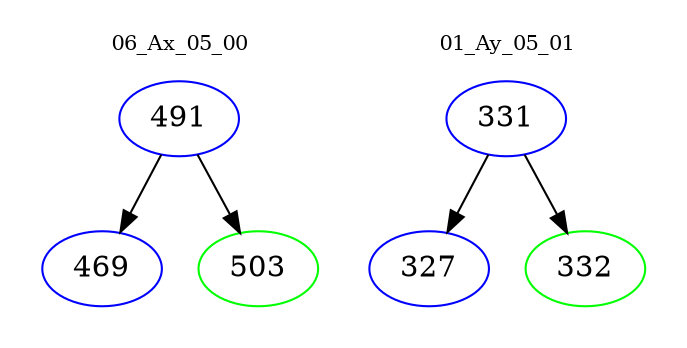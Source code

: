 digraph{
subgraph cluster_0 {
color = white
label = "06_Ax_05_00";
fontsize=10;
T0_491 [label="491", color="blue"]
T0_491 -> T0_469 [color="black"]
T0_469 [label="469", color="blue"]
T0_491 -> T0_503 [color="black"]
T0_503 [label="503", color="green"]
}
subgraph cluster_1 {
color = white
label = "01_Ay_05_01";
fontsize=10;
T1_331 [label="331", color="blue"]
T1_331 -> T1_327 [color="black"]
T1_327 [label="327", color="blue"]
T1_331 -> T1_332 [color="black"]
T1_332 [label="332", color="green"]
}
}
